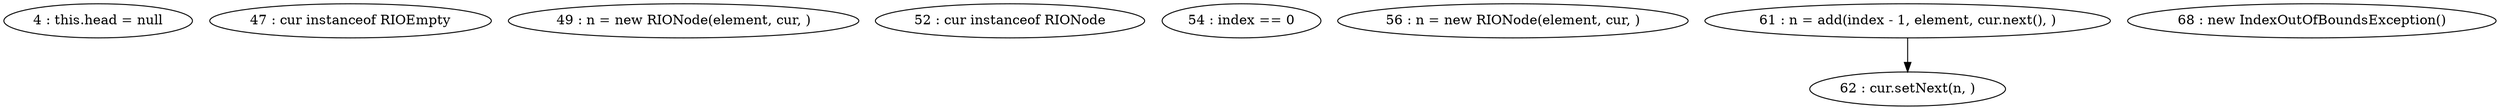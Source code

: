 digraph G {
"4 : this.head = null"
"47 : cur instanceof RIOEmpty"
"49 : n = new RIONode(element, cur, )"
"52 : cur instanceof RIONode"
"54 : index == 0"
"56 : n = new RIONode(element, cur, )"
"61 : n = add(index - 1, element, cur.next(), )"
"61 : n = add(index - 1, element, cur.next(), )" -> "62 : cur.setNext(n, )"
"62 : cur.setNext(n, )"
"68 : new IndexOutOfBoundsException()"
}